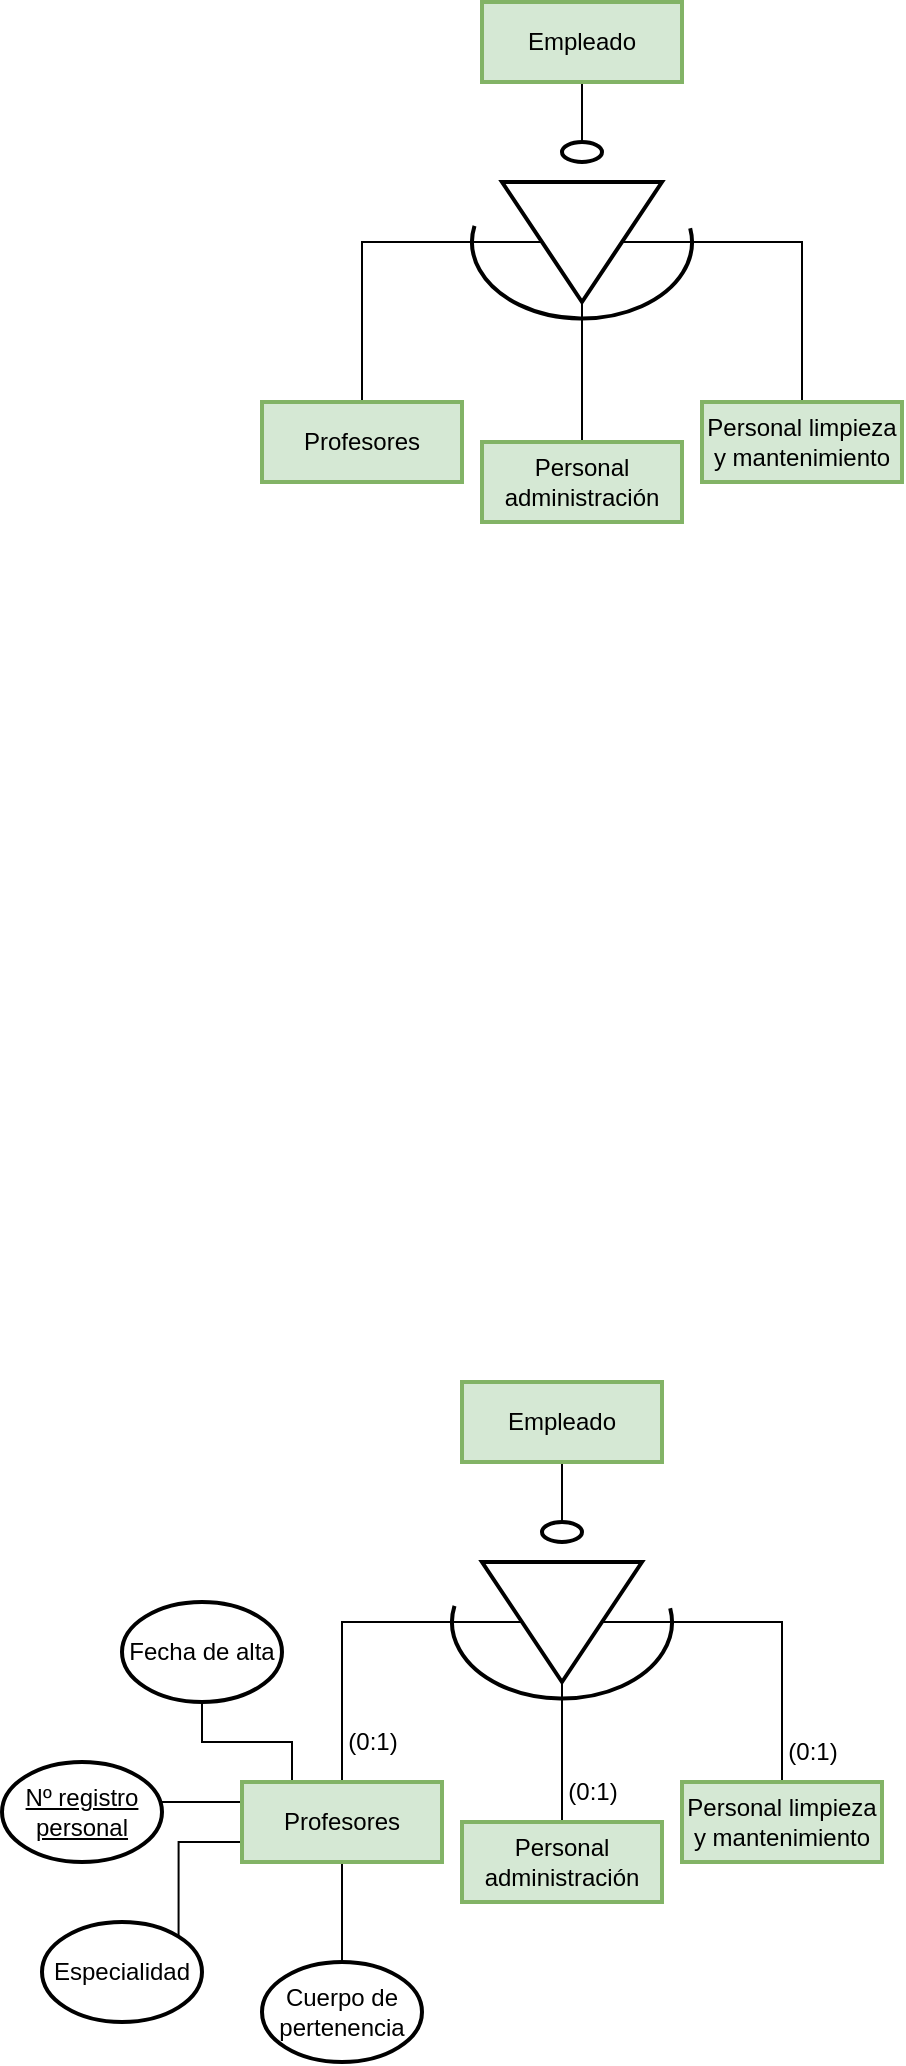 <mxfile version="20.5.1" type="github"><diagram id="DB_VBzFDfnFAqijCtEex" name="Página-1"><mxGraphModel dx="2249" dy="727" grid="1" gridSize="10" guides="1" tooltips="1" connect="1" arrows="1" fold="1" page="1" pageScale="1" pageWidth="827" pageHeight="1169" math="0" shadow="0"><root><mxCell id="0"/><mxCell id="1" parent="0"/><mxCell id="utuvCZycuA9s32rWH07--1" value="&lt;u&gt;Nº registro personal&lt;/u&gt;" style="ellipse;whiteSpace=wrap;html=1;align=center;strokeWidth=2;" parent="1" vertex="1"><mxGeometry x="-230" y="1290" width="80" height="50" as="geometry"/></mxCell><mxCell id="utuvCZycuA9s32rWH07--8" style="edgeStyle=orthogonalEdgeStyle;rounded=0;orthogonalLoop=1;jettySize=auto;html=1;exitX=0.5;exitY=1;exitDx=0;exitDy=0;endArrow=none;endFill=0;startArrow=none;" parent="1" source="utuvCZycuA9s32rWH07--16" edge="1"><mxGeometry relative="1" as="geometry"><mxPoint x="60" y="490" as="targetPoint"/></mxGeometry></mxCell><mxCell id="utuvCZycuA9s32rWH07--18" style="edgeStyle=orthogonalEdgeStyle;rounded=0;orthogonalLoop=1;jettySize=auto;html=1;exitX=0.5;exitY=1;exitDx=0;exitDy=0;entryX=0.5;entryY=0;entryDx=0;entryDy=0;endArrow=none;endFill=0;" parent="1" source="utuvCZycuA9s32rWH07--3" target="utuvCZycuA9s32rWH07--16" edge="1"><mxGeometry relative="1" as="geometry"/></mxCell><mxCell id="utuvCZycuA9s32rWH07--3" value="Empleado" style="whiteSpace=wrap;html=1;align=center;fillColor=#d5e8d4;strokeColor=#82b366;strokeWidth=2;" parent="1" vertex="1"><mxGeometry x="10" y="410" width="100" height="40" as="geometry"/></mxCell><mxCell id="utuvCZycuA9s32rWH07--13" style="edgeStyle=orthogonalEdgeStyle;rounded=0;orthogonalLoop=1;jettySize=auto;html=1;exitX=0.5;exitY=1;exitDx=0;exitDy=0;endArrow=none;endFill=0;" parent="1" source="utuvCZycuA9s32rWH07--7" target="utuvCZycuA9s32rWH07--9" edge="1"><mxGeometry relative="1" as="geometry"/></mxCell><mxCell id="utuvCZycuA9s32rWH07--14" style="edgeStyle=orthogonalEdgeStyle;rounded=0;orthogonalLoop=1;jettySize=auto;html=1;exitX=0.5;exitY=0;exitDx=0;exitDy=0;endArrow=none;endFill=0;" parent="1" source="utuvCZycuA9s32rWH07--7" target="utuvCZycuA9s32rWH07--11" edge="1"><mxGeometry relative="1" as="geometry"/></mxCell><mxCell id="utuvCZycuA9s32rWH07--15" style="edgeStyle=orthogonalEdgeStyle;rounded=0;orthogonalLoop=1;jettySize=auto;html=1;exitX=1;exitY=0.5;exitDx=0;exitDy=0;entryX=0.5;entryY=0;entryDx=0;entryDy=0;endArrow=none;endFill=0;" parent="1" source="utuvCZycuA9s32rWH07--7" target="utuvCZycuA9s32rWH07--10" edge="1"><mxGeometry relative="1" as="geometry"/></mxCell><mxCell id="utuvCZycuA9s32rWH07--7" value="" style="triangle;whiteSpace=wrap;html=1;strokeWidth=2;rotation=90;" parent="1" vertex="1"><mxGeometry x="30" y="490" width="60" height="80" as="geometry"/></mxCell><mxCell id="utuvCZycuA9s32rWH07--9" value="Profesores" style="whiteSpace=wrap;html=1;align=center;fillColor=#d5e8d4;strokeColor=#82b366;strokeWidth=2;" parent="1" vertex="1"><mxGeometry x="-100" y="610" width="100" height="40" as="geometry"/></mxCell><mxCell id="utuvCZycuA9s32rWH07--10" value="Personal administración" style="whiteSpace=wrap;html=1;align=center;fillColor=#d5e8d4;strokeColor=#82b366;strokeWidth=2;" parent="1" vertex="1"><mxGeometry x="10" y="630" width="100" height="40" as="geometry"/></mxCell><mxCell id="utuvCZycuA9s32rWH07--11" value="Personal limpieza y mantenimiento" style="whiteSpace=wrap;html=1;align=center;fillColor=#d5e8d4;strokeColor=#82b366;strokeWidth=2;" parent="1" vertex="1"><mxGeometry x="120" y="610" width="100" height="40" as="geometry"/></mxCell><mxCell id="utuvCZycuA9s32rWH07--16" value="" style="ellipse;whiteSpace=wrap;html=1;strokeWidth=2;" parent="1" vertex="1"><mxGeometry x="50" y="480" width="20" height="10" as="geometry"/></mxCell><mxCell id="utuvCZycuA9s32rWH07--19" value="" style="verticalLabelPosition=bottom;verticalAlign=top;html=1;shape=mxgraph.basic.arc;startAngle=0.471;endAngle=0.034;strokeWidth=2;rotation=-90;" parent="1" vertex="1"><mxGeometry x="21.78" y="475" width="76.44" height="110" as="geometry"/></mxCell><mxCell id="utuvCZycuA9s32rWH07--21" style="edgeStyle=orthogonalEdgeStyle;rounded=0;orthogonalLoop=1;jettySize=auto;html=1;exitX=0.5;exitY=1;exitDx=0;exitDy=0;endArrow=none;endFill=0;startArrow=none;" parent="1" source="utuvCZycuA9s32rWH07--31" edge="1"><mxGeometry relative="1" as="geometry"><mxPoint x="50" y="1180" as="targetPoint"/></mxGeometry></mxCell><mxCell id="utuvCZycuA9s32rWH07--22" style="edgeStyle=orthogonalEdgeStyle;rounded=0;orthogonalLoop=1;jettySize=auto;html=1;exitX=0.5;exitY=1;exitDx=0;exitDy=0;entryX=0.5;entryY=0;entryDx=0;entryDy=0;endArrow=none;endFill=0;" parent="1" source="utuvCZycuA9s32rWH07--23" target="utuvCZycuA9s32rWH07--31" edge="1"><mxGeometry relative="1" as="geometry"/></mxCell><mxCell id="utuvCZycuA9s32rWH07--23" value="Empleado" style="whiteSpace=wrap;html=1;align=center;fillColor=#d5e8d4;strokeColor=#82b366;strokeWidth=2;" parent="1" vertex="1"><mxGeometry y="1100" width="100" height="40" as="geometry"/></mxCell><mxCell id="utuvCZycuA9s32rWH07--24" style="edgeStyle=orthogonalEdgeStyle;rounded=0;orthogonalLoop=1;jettySize=auto;html=1;exitX=0.5;exitY=1;exitDx=0;exitDy=0;endArrow=none;endFill=0;" parent="1" source="utuvCZycuA9s32rWH07--27" target="utuvCZycuA9s32rWH07--28" edge="1"><mxGeometry relative="1" as="geometry"/></mxCell><mxCell id="utuvCZycuA9s32rWH07--25" style="edgeStyle=orthogonalEdgeStyle;rounded=0;orthogonalLoop=1;jettySize=auto;html=1;exitX=0.5;exitY=0;exitDx=0;exitDy=0;endArrow=none;endFill=0;" parent="1" source="utuvCZycuA9s32rWH07--27" target="utuvCZycuA9s32rWH07--30" edge="1"><mxGeometry relative="1" as="geometry"/></mxCell><mxCell id="utuvCZycuA9s32rWH07--26" style="edgeStyle=orthogonalEdgeStyle;rounded=0;orthogonalLoop=1;jettySize=auto;html=1;exitX=1;exitY=0.5;exitDx=0;exitDy=0;entryX=0.5;entryY=0;entryDx=0;entryDy=0;endArrow=none;endFill=0;" parent="1" source="utuvCZycuA9s32rWH07--27" target="utuvCZycuA9s32rWH07--29" edge="1"><mxGeometry relative="1" as="geometry"/></mxCell><mxCell id="utuvCZycuA9s32rWH07--27" value="" style="triangle;whiteSpace=wrap;html=1;strokeWidth=2;rotation=90;" parent="1" vertex="1"><mxGeometry x="20" y="1180" width="60" height="80" as="geometry"/></mxCell><mxCell id="utuvCZycuA9s32rWH07--36" style="edgeStyle=orthogonalEdgeStyle;rounded=0;orthogonalLoop=1;jettySize=auto;html=1;exitX=0.25;exitY=0;exitDx=0;exitDy=0;entryX=0.5;entryY=1;entryDx=0;entryDy=0;endArrow=none;endFill=0;" parent="1" source="utuvCZycuA9s32rWH07--28" target="utuvCZycuA9s32rWH07--35" edge="1"><mxGeometry relative="1" as="geometry"/></mxCell><mxCell id="utuvCZycuA9s32rWH07--37" style="edgeStyle=orthogonalEdgeStyle;rounded=0;orthogonalLoop=1;jettySize=auto;html=1;exitX=0;exitY=0.25;exitDx=0;exitDy=0;entryX=1;entryY=0.4;entryDx=0;entryDy=0;entryPerimeter=0;endArrow=none;endFill=0;" parent="1" source="utuvCZycuA9s32rWH07--28" target="utuvCZycuA9s32rWH07--1" edge="1"><mxGeometry relative="1" as="geometry"/></mxCell><mxCell id="utuvCZycuA9s32rWH07--38" style="edgeStyle=orthogonalEdgeStyle;rounded=0;orthogonalLoop=1;jettySize=auto;html=1;exitX=0;exitY=0.75;exitDx=0;exitDy=0;entryX=1;entryY=0;entryDx=0;entryDy=0;endArrow=none;endFill=0;" parent="1" source="utuvCZycuA9s32rWH07--28" target="utuvCZycuA9s32rWH07--33" edge="1"><mxGeometry relative="1" as="geometry"/></mxCell><mxCell id="utuvCZycuA9s32rWH07--39" style="edgeStyle=orthogonalEdgeStyle;rounded=0;orthogonalLoop=1;jettySize=auto;html=1;exitX=0.5;exitY=1;exitDx=0;exitDy=0;endArrow=none;endFill=0;" parent="1" source="utuvCZycuA9s32rWH07--28" target="utuvCZycuA9s32rWH07--34" edge="1"><mxGeometry relative="1" as="geometry"/></mxCell><mxCell id="utuvCZycuA9s32rWH07--28" value="Profesores" style="whiteSpace=wrap;html=1;align=center;fillColor=#d5e8d4;strokeColor=#82b366;strokeWidth=2;" parent="1" vertex="1"><mxGeometry x="-110" y="1300" width="100" height="40" as="geometry"/></mxCell><mxCell id="utuvCZycuA9s32rWH07--29" value="Personal administración" style="whiteSpace=wrap;html=1;align=center;fillColor=#d5e8d4;strokeColor=#82b366;strokeWidth=2;" parent="1" vertex="1"><mxGeometry y="1320" width="100" height="40" as="geometry"/></mxCell><mxCell id="utuvCZycuA9s32rWH07--30" value="Personal limpieza y mantenimiento" style="whiteSpace=wrap;html=1;align=center;fillColor=#d5e8d4;strokeColor=#82b366;strokeWidth=2;" parent="1" vertex="1"><mxGeometry x="110" y="1300" width="100" height="40" as="geometry"/></mxCell><mxCell id="utuvCZycuA9s32rWH07--31" value="" style="ellipse;whiteSpace=wrap;html=1;strokeWidth=2;" parent="1" vertex="1"><mxGeometry x="40" y="1170" width="20" height="10" as="geometry"/></mxCell><mxCell id="utuvCZycuA9s32rWH07--32" value="" style="verticalLabelPosition=bottom;verticalAlign=top;html=1;shape=mxgraph.basic.arc;startAngle=0.471;endAngle=0.034;strokeWidth=2;rotation=-90;" parent="1" vertex="1"><mxGeometry x="11.78" y="1165" width="76.44" height="110" as="geometry"/></mxCell><mxCell id="utuvCZycuA9s32rWH07--33" value="Especialidad" style="ellipse;whiteSpace=wrap;html=1;align=center;strokeWidth=2;" parent="1" vertex="1"><mxGeometry x="-210" y="1370" width="80" height="50" as="geometry"/></mxCell><mxCell id="utuvCZycuA9s32rWH07--34" value="Cuerpo de pertenencia" style="ellipse;whiteSpace=wrap;html=1;align=center;strokeWidth=2;" parent="1" vertex="1"><mxGeometry x="-100" y="1390" width="80" height="50" as="geometry"/></mxCell><mxCell id="utuvCZycuA9s32rWH07--35" value="Fecha de alta" style="ellipse;whiteSpace=wrap;html=1;align=center;strokeWidth=2;" parent="1" vertex="1"><mxGeometry x="-170" y="1210" width="80" height="50" as="geometry"/></mxCell><mxCell id="utuvCZycuA9s32rWH07--40" value="(0:1)" style="text;html=1;align=center;verticalAlign=middle;resizable=0;points=[];autosize=1;strokeColor=none;fillColor=none;" parent="1" vertex="1"><mxGeometry x="-70" y="1265" width="50" height="30" as="geometry"/></mxCell><mxCell id="utuvCZycuA9s32rWH07--41" value="(0:1)" style="text;html=1;align=center;verticalAlign=middle;resizable=0;points=[];autosize=1;strokeColor=none;fillColor=none;" parent="1" vertex="1"><mxGeometry x="40" y="1290" width="50" height="30" as="geometry"/></mxCell><mxCell id="utuvCZycuA9s32rWH07--42" value="(0:1)" style="text;html=1;align=center;verticalAlign=middle;resizable=0;points=[];autosize=1;strokeColor=none;fillColor=none;" parent="1" vertex="1"><mxGeometry x="150" y="1270" width="50" height="30" as="geometry"/></mxCell></root></mxGraphModel></diagram></mxfile>